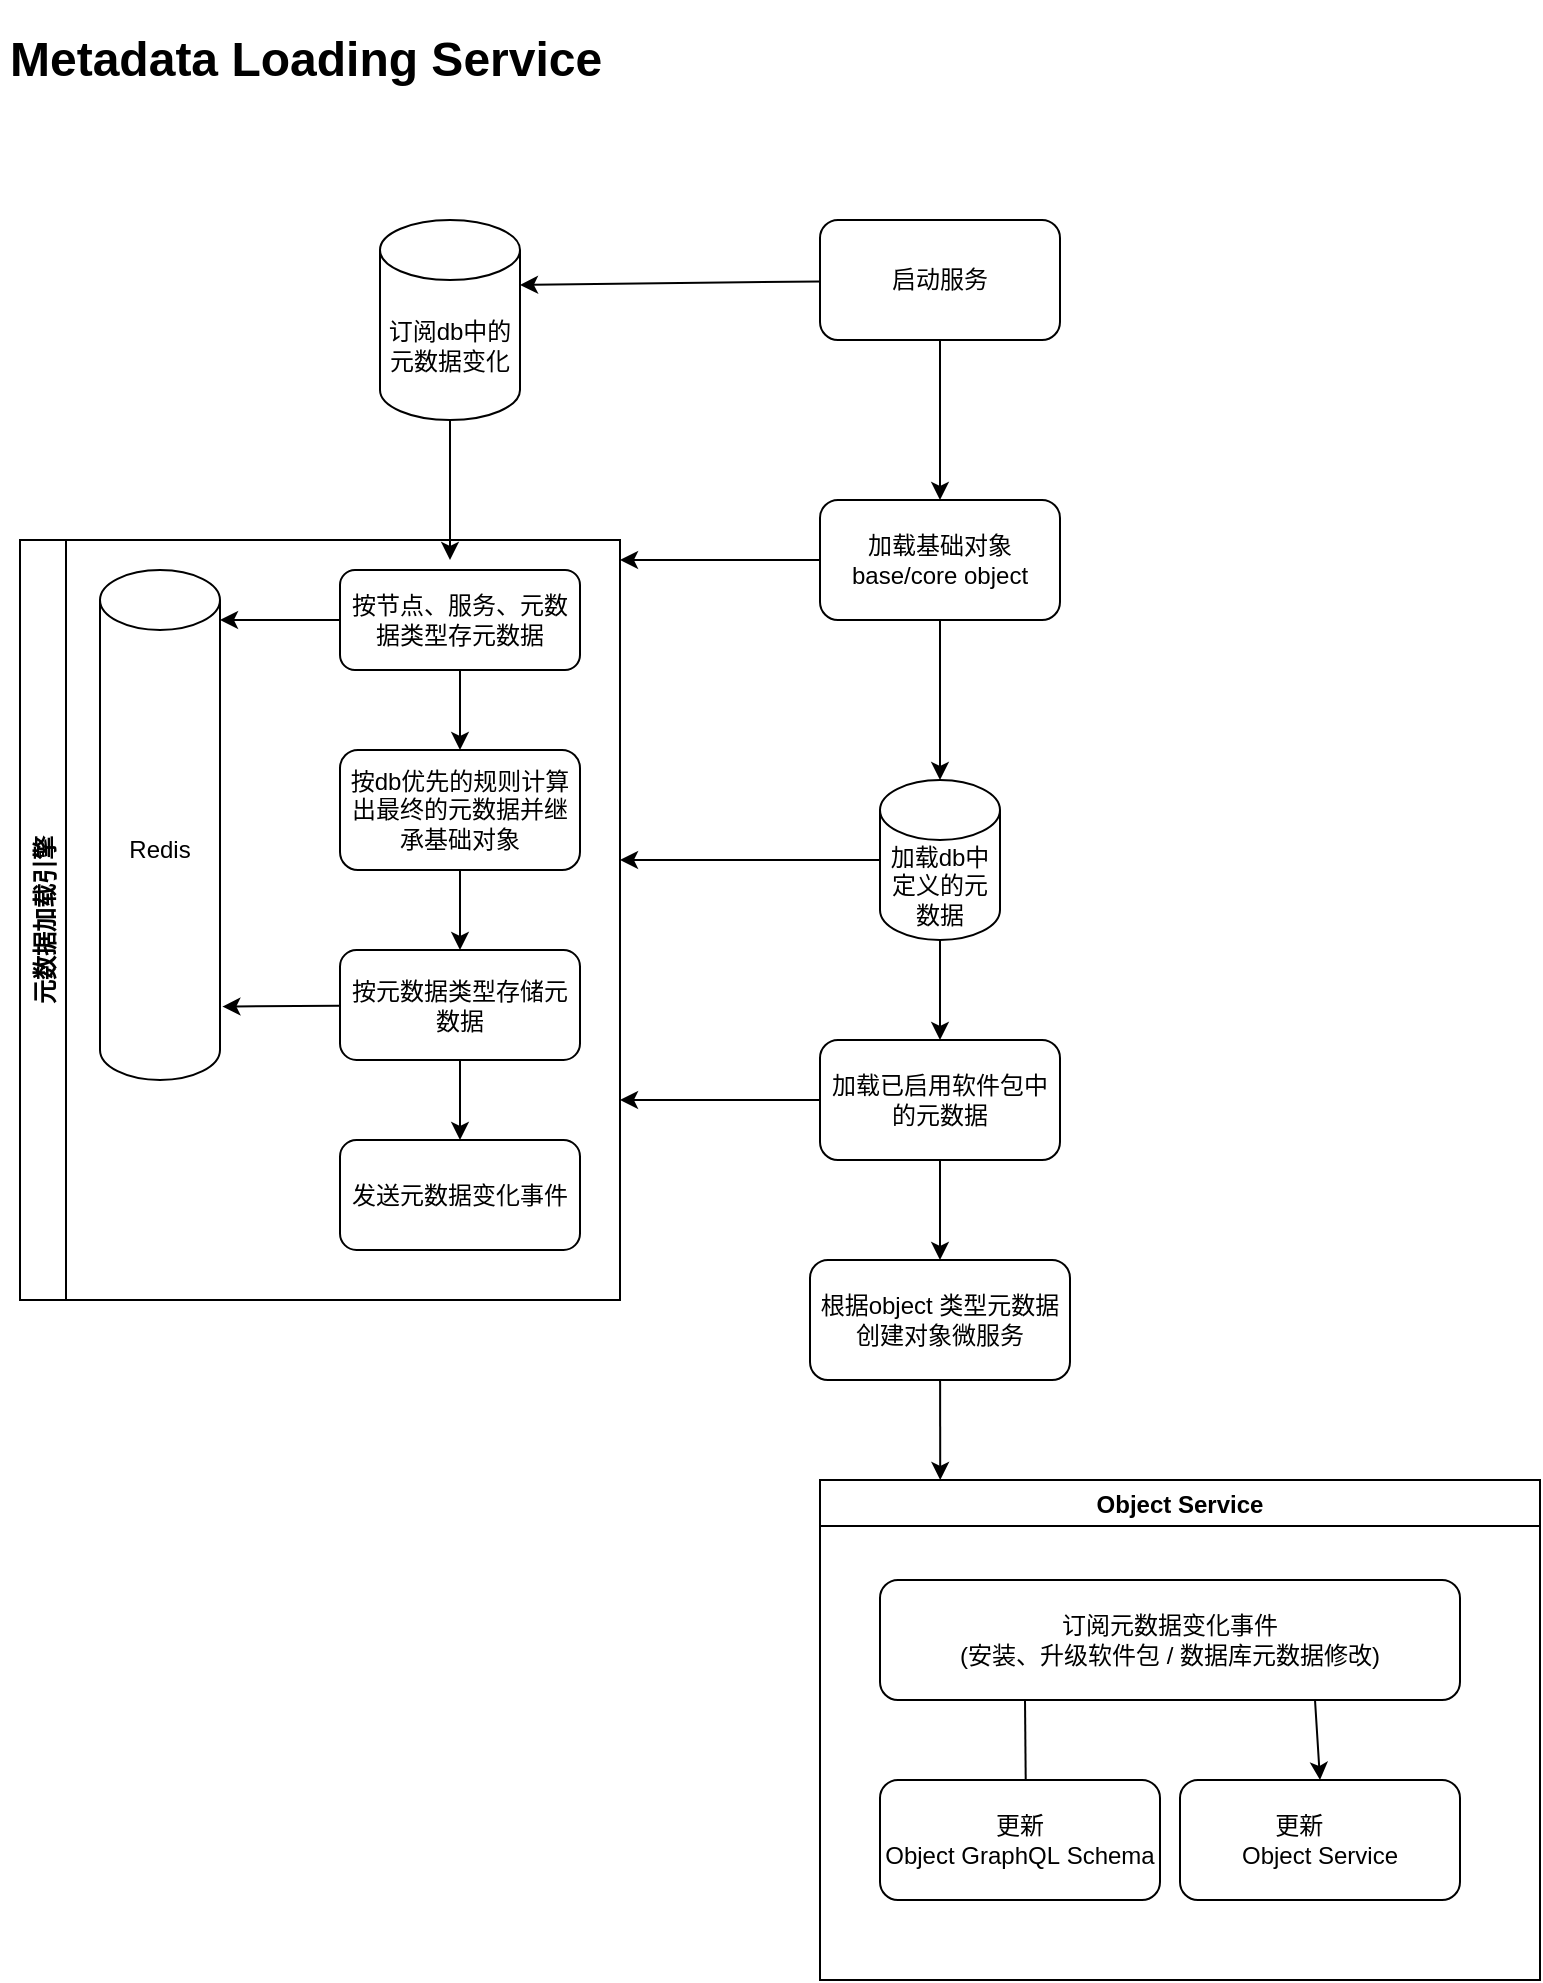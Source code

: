 <mxfile version="16.1.2" type="device"><diagram id="C5RBs43oDa-KdzZeNtuy" name="Page-1"><mxGraphModel dx="1106" dy="852" grid="1" gridSize="10" guides="1" tooltips="1" connect="1" arrows="1" fold="1" page="1" pageScale="1" pageWidth="827" pageHeight="1169" background="#ffffff" math="0" shadow="0"><root><mxCell id="WIyWlLk6GJQsqaUBKTNV-0"/><mxCell id="WIyWlLk6GJQsqaUBKTNV-1" parent="WIyWlLk6GJQsqaUBKTNV-0"/><mxCell id="5bt5NWS37IOJWbyXslHa-117" value="&lt;h1&gt;Metadata Loading Service&lt;/h1&gt;" style="text;html=1;strokeColor=none;fillColor=none;spacing=5;spacingTop=-20;whiteSpace=wrap;overflow=hidden;rounded=0;" parent="WIyWlLk6GJQsqaUBKTNV-1" vertex="1"><mxGeometry x="40" y="50" width="770" height="80" as="geometry"/></mxCell><mxCell id="3" style="edgeStyle=none;html=1;entryX=0.5;entryY=0;entryDx=0;entryDy=0;" parent="WIyWlLk6GJQsqaUBKTNV-1" source="0" target="1" edge="1"><mxGeometry relative="1" as="geometry"/></mxCell><mxCell id="36" style="edgeStyle=none;html=1;entryX=1;entryY=0;entryDx=0;entryDy=32.5;entryPerimeter=0;" parent="WIyWlLk6GJQsqaUBKTNV-1" source="0" target="30" edge="1"><mxGeometry relative="1" as="geometry"/></mxCell><mxCell id="0" value="启动服务" style="rounded=1;whiteSpace=wrap;html=1;" parent="WIyWlLk6GJQsqaUBKTNV-1" vertex="1"><mxGeometry x="450" y="150" width="120" height="60" as="geometry"/></mxCell><mxCell id="5" style="edgeStyle=none;html=1;entryX=0.5;entryY=0;entryDx=0;entryDy=0;entryPerimeter=0;" parent="WIyWlLk6GJQsqaUBKTNV-1" source="1" target="4" edge="1"><mxGeometry relative="1" as="geometry"/></mxCell><mxCell id="20" style="edgeStyle=none;html=1;entryX=1;entryY=0;entryDx=0;entryDy=0;" parent="WIyWlLk6GJQsqaUBKTNV-1" source="1" edge="1"><mxGeometry relative="1" as="geometry"><mxPoint x="350" y="320" as="targetPoint"/></mxGeometry></mxCell><mxCell id="1" value="加载基础对象&lt;br&gt;base/core object" style="rounded=1;whiteSpace=wrap;html=1;" parent="WIyWlLk6GJQsqaUBKTNV-1" vertex="1"><mxGeometry x="450" y="290" width="120" height="60" as="geometry"/></mxCell><mxCell id="21" style="edgeStyle=none;html=1;entryX=1;entryY=0.5;entryDx=0;entryDy=0;" parent="WIyWlLk6GJQsqaUBKTNV-1" source="4" edge="1"><mxGeometry relative="1" as="geometry"><mxPoint x="350" y="470" as="targetPoint"/></mxGeometry></mxCell><mxCell id="22" style="edgeStyle=none;html=1;entryX=0.5;entryY=0;entryDx=0;entryDy=0;" parent="WIyWlLk6GJQsqaUBKTNV-1" source="4" target="7" edge="1"><mxGeometry relative="1" as="geometry"/></mxCell><mxCell id="4" value="加载db中定义的元数据" style="shape=cylinder3;whiteSpace=wrap;html=1;boundedLbl=1;backgroundOutline=1;size=15;" parent="WIyWlLk6GJQsqaUBKTNV-1" vertex="1"><mxGeometry x="480" y="430" width="60" height="80" as="geometry"/></mxCell><mxCell id="13" value="元数据加载引擎" style="swimlane;horizontal=0;" parent="WIyWlLk6GJQsqaUBKTNV-1" vertex="1"><mxGeometry x="50" y="310" width="300" height="380" as="geometry"/></mxCell><mxCell id="16" value="" style="edgeStyle=none;html=1;" parent="13" source="14" target="15" edge="1"><mxGeometry relative="1" as="geometry"/></mxCell><mxCell id="29" style="edgeStyle=none;html=1;entryX=1;entryY=0.098;entryDx=0;entryDy=0;entryPerimeter=0;" parent="13" source="14" target="24" edge="1"><mxGeometry relative="1" as="geometry"/></mxCell><mxCell id="14" value="按节点、服务、元数据类型存元数据" style="rounded=1;whiteSpace=wrap;html=1;" parent="13" vertex="1"><mxGeometry x="160" y="15" width="120" height="50" as="geometry"/></mxCell><mxCell id="19" style="edgeStyle=none;html=1;" parent="13" source="15" target="18" edge="1"><mxGeometry relative="1" as="geometry"/></mxCell><mxCell id="15" value="按db优先的规则计算出最终的元数据并继承基础对象" style="rounded=1;whiteSpace=wrap;html=1;" parent="13" vertex="1"><mxGeometry x="160" y="105" width="120" height="60" as="geometry"/></mxCell><mxCell id="28" style="edgeStyle=none;html=1;entryX=1.02;entryY=0.856;entryDx=0;entryDy=0;entryPerimeter=0;" parent="13" source="18" target="24" edge="1"><mxGeometry relative="1" as="geometry"/></mxCell><mxCell id="50" style="edgeStyle=none;html=1;entryX=0.5;entryY=0;entryDx=0;entryDy=0;" parent="13" source="18" target="48" edge="1"><mxGeometry relative="1" as="geometry"/></mxCell><mxCell id="18" value="按元数据类型存储元数据" style="rounded=1;whiteSpace=wrap;html=1;" parent="13" vertex="1"><mxGeometry x="160" y="205" width="120" height="55" as="geometry"/></mxCell><mxCell id="24" value="Redis" style="shape=cylinder3;whiteSpace=wrap;html=1;boundedLbl=1;backgroundOutline=1;size=15;" parent="13" vertex="1"><mxGeometry x="40" y="15" width="60" height="255" as="geometry"/></mxCell><mxCell id="48" value="发送元数据变化事件" style="rounded=1;whiteSpace=wrap;html=1;" parent="13" vertex="1"><mxGeometry x="160" y="300" width="120" height="55" as="geometry"/></mxCell><mxCell id="23" style="edgeStyle=none;html=1;" parent="WIyWlLk6GJQsqaUBKTNV-1" source="7" edge="1"><mxGeometry relative="1" as="geometry"><mxPoint x="350" y="590" as="targetPoint"/></mxGeometry></mxCell><mxCell id="75" style="edgeStyle=none;html=1;entryX=0.5;entryY=0;entryDx=0;entryDy=0;" parent="WIyWlLk6GJQsqaUBKTNV-1" source="7" target="74" edge="1"><mxGeometry relative="1" as="geometry"/></mxCell><mxCell id="7" value="加载已启用软件包中的元数据" style="rounded=1;whiteSpace=wrap;html=1;" parent="WIyWlLk6GJQsqaUBKTNV-1" vertex="1"><mxGeometry x="450" y="560" width="120" height="60" as="geometry"/></mxCell><mxCell id="33" style="edgeStyle=none;html=1;" parent="WIyWlLk6GJQsqaUBKTNV-1" source="30" edge="1"><mxGeometry relative="1" as="geometry"><mxPoint x="265" y="320" as="targetPoint"/></mxGeometry></mxCell><mxCell id="30" value="订阅db中的元数据变化" style="shape=cylinder3;whiteSpace=wrap;html=1;boundedLbl=1;backgroundOutline=1;size=15;" parent="WIyWlLk6GJQsqaUBKTNV-1" vertex="1"><mxGeometry x="230" y="150" width="70" height="100" as="geometry"/></mxCell><mxCell id="59" value="Object Service" style="swimlane;" parent="WIyWlLk6GJQsqaUBKTNV-1" vertex="1"><mxGeometry x="450" y="780" width="360" height="250" as="geometry"/></mxCell><mxCell id="65" style="edgeStyle=none;html=1;exitX=0.25;exitY=1;exitDx=0;exitDy=0;entryX=0.521;entryY=0.167;entryDx=0;entryDy=0;entryPerimeter=0;" parent="59" source="62" target="63" edge="1"><mxGeometry relative="1" as="geometry"/></mxCell><mxCell id="72" style="edgeStyle=none;html=1;exitX=0.75;exitY=1;exitDx=0;exitDy=0;entryX=0.5;entryY=0;entryDx=0;entryDy=0;" parent="59" source="62" target="66" edge="1"><mxGeometry relative="1" as="geometry"/></mxCell><mxCell id="62" value="&lt;span&gt;订阅元数据变化事件&lt;br&gt;(安装、升级软件包 / 数据库元数据修改)&lt;br&gt;&lt;/span&gt;" style="rounded=1;whiteSpace=wrap;html=1;" parent="59" vertex="1"><mxGeometry x="30" y="50" width="290" height="60" as="geometry"/></mxCell><mxCell id="63" value="更新Object&amp;nbsp;&lt;span style=&quot;text-align: left&quot;&gt;GraphQL&amp;nbsp;Schema&lt;/span&gt;" style="rounded=1;whiteSpace=wrap;html=1;" parent="59" vertex="1"><mxGeometry x="30" y="150" width="140" height="60" as="geometry"/></mxCell><mxCell id="66" value="&lt;div style=&quot;text-align: left&quot;&gt;&lt;span&gt;&amp;nbsp; &amp;nbsp; &amp;nbsp;更新&lt;/span&gt;&lt;/div&gt;&lt;div style=&quot;text-align: left&quot;&gt;&lt;span&gt;Object&amp;nbsp;&lt;/span&gt;&lt;span&gt;Service&lt;/span&gt;&lt;/div&gt;" style="rounded=1;whiteSpace=wrap;html=1;" parent="59" vertex="1"><mxGeometry x="180" y="150" width="140" height="60" as="geometry"/></mxCell><mxCell id="76" style="edgeStyle=none;html=1;entryX=0.167;entryY=0;entryDx=0;entryDy=0;entryPerimeter=0;" parent="WIyWlLk6GJQsqaUBKTNV-1" source="74" target="59" edge="1"><mxGeometry relative="1" as="geometry"/></mxCell><mxCell id="74" value="根据object 类型元数据&lt;br&gt;创建对象微服务" style="rounded=1;whiteSpace=wrap;html=1;" parent="WIyWlLk6GJQsqaUBKTNV-1" vertex="1"><mxGeometry x="445" y="670" width="130" height="60" as="geometry"/></mxCell></root></mxGraphModel></diagram></mxfile>